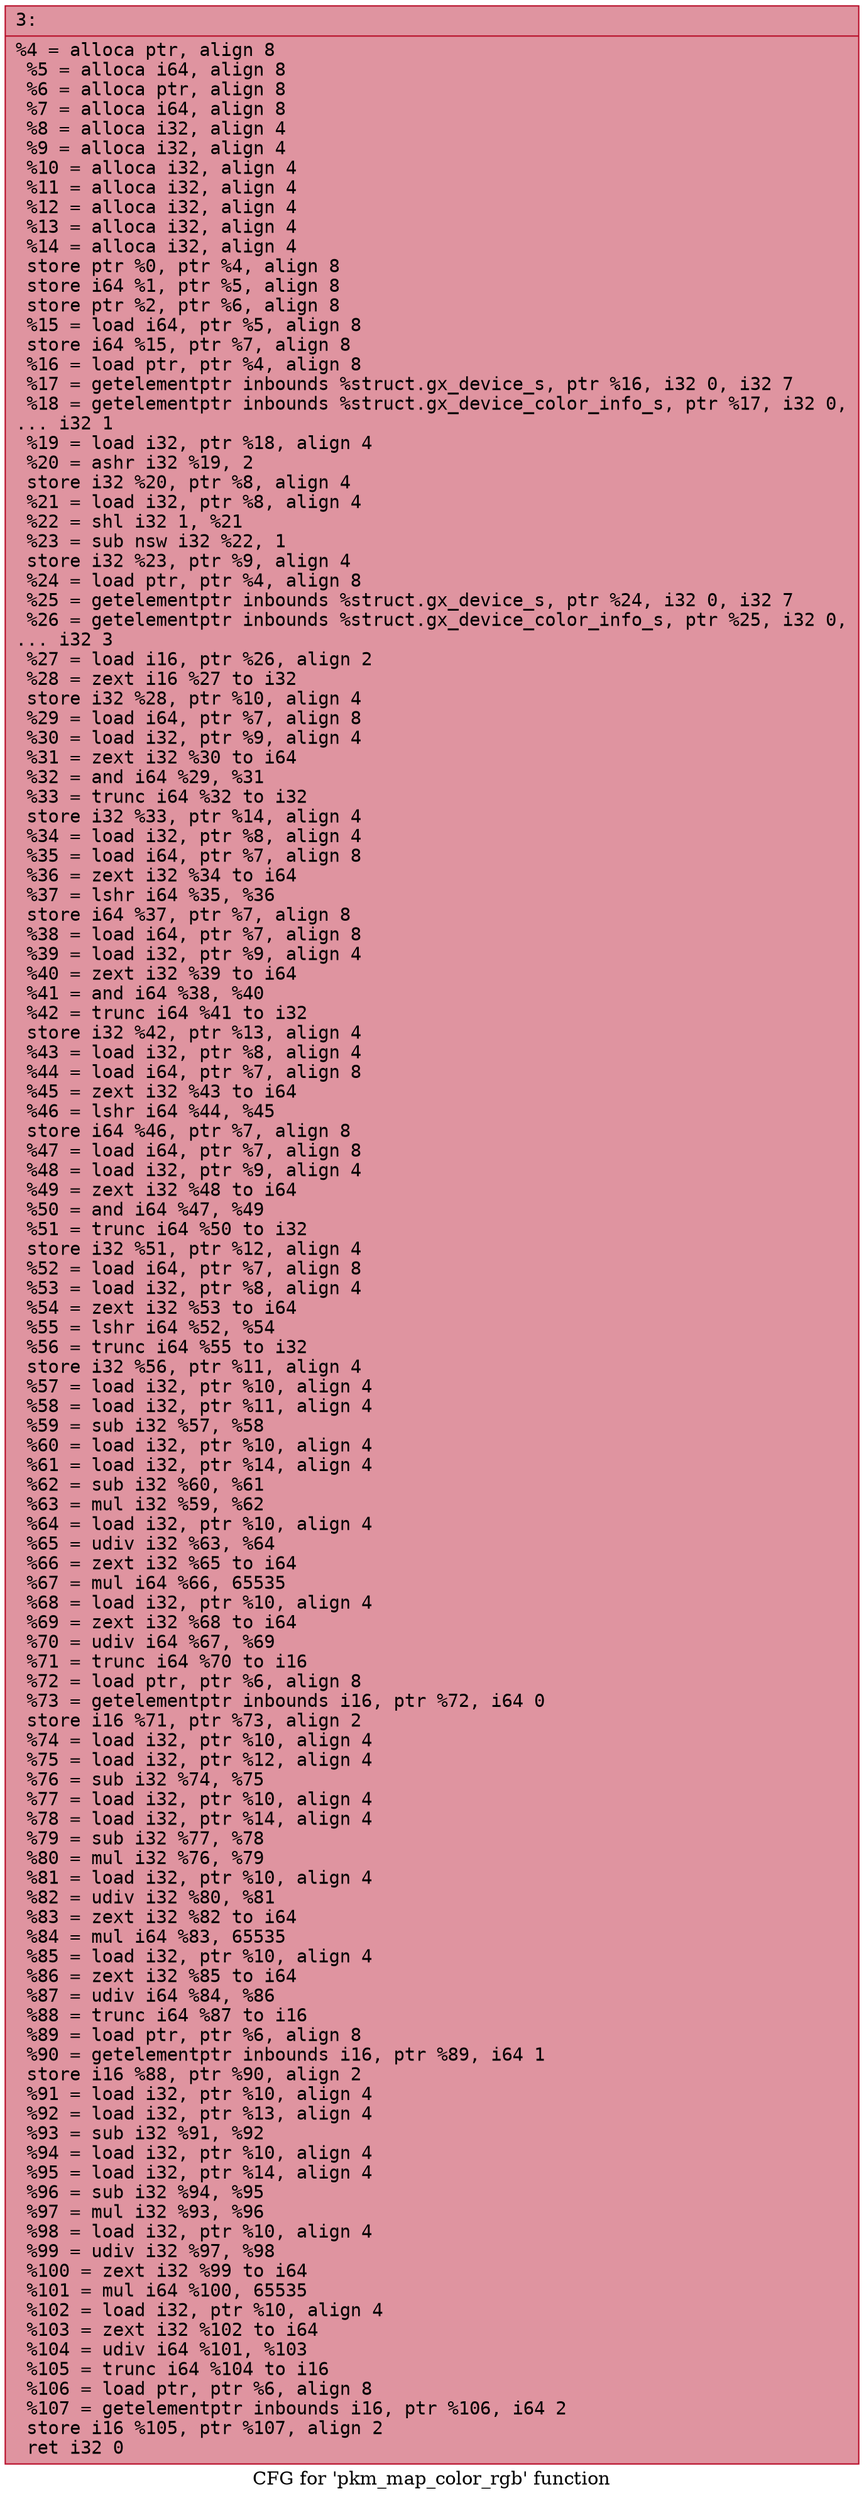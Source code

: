 digraph "CFG for 'pkm_map_color_rgb' function" {
	label="CFG for 'pkm_map_color_rgb' function";

	Node0x6000034c81e0 [shape=record,color="#b70d28ff", style=filled, fillcolor="#b70d2870" fontname="Courier",label="{3:\l|  %4 = alloca ptr, align 8\l  %5 = alloca i64, align 8\l  %6 = alloca ptr, align 8\l  %7 = alloca i64, align 8\l  %8 = alloca i32, align 4\l  %9 = alloca i32, align 4\l  %10 = alloca i32, align 4\l  %11 = alloca i32, align 4\l  %12 = alloca i32, align 4\l  %13 = alloca i32, align 4\l  %14 = alloca i32, align 4\l  store ptr %0, ptr %4, align 8\l  store i64 %1, ptr %5, align 8\l  store ptr %2, ptr %6, align 8\l  %15 = load i64, ptr %5, align 8\l  store i64 %15, ptr %7, align 8\l  %16 = load ptr, ptr %4, align 8\l  %17 = getelementptr inbounds %struct.gx_device_s, ptr %16, i32 0, i32 7\l  %18 = getelementptr inbounds %struct.gx_device_color_info_s, ptr %17, i32 0,\l... i32 1\l  %19 = load i32, ptr %18, align 4\l  %20 = ashr i32 %19, 2\l  store i32 %20, ptr %8, align 4\l  %21 = load i32, ptr %8, align 4\l  %22 = shl i32 1, %21\l  %23 = sub nsw i32 %22, 1\l  store i32 %23, ptr %9, align 4\l  %24 = load ptr, ptr %4, align 8\l  %25 = getelementptr inbounds %struct.gx_device_s, ptr %24, i32 0, i32 7\l  %26 = getelementptr inbounds %struct.gx_device_color_info_s, ptr %25, i32 0,\l... i32 3\l  %27 = load i16, ptr %26, align 2\l  %28 = zext i16 %27 to i32\l  store i32 %28, ptr %10, align 4\l  %29 = load i64, ptr %7, align 8\l  %30 = load i32, ptr %9, align 4\l  %31 = zext i32 %30 to i64\l  %32 = and i64 %29, %31\l  %33 = trunc i64 %32 to i32\l  store i32 %33, ptr %14, align 4\l  %34 = load i32, ptr %8, align 4\l  %35 = load i64, ptr %7, align 8\l  %36 = zext i32 %34 to i64\l  %37 = lshr i64 %35, %36\l  store i64 %37, ptr %7, align 8\l  %38 = load i64, ptr %7, align 8\l  %39 = load i32, ptr %9, align 4\l  %40 = zext i32 %39 to i64\l  %41 = and i64 %38, %40\l  %42 = trunc i64 %41 to i32\l  store i32 %42, ptr %13, align 4\l  %43 = load i32, ptr %8, align 4\l  %44 = load i64, ptr %7, align 8\l  %45 = zext i32 %43 to i64\l  %46 = lshr i64 %44, %45\l  store i64 %46, ptr %7, align 8\l  %47 = load i64, ptr %7, align 8\l  %48 = load i32, ptr %9, align 4\l  %49 = zext i32 %48 to i64\l  %50 = and i64 %47, %49\l  %51 = trunc i64 %50 to i32\l  store i32 %51, ptr %12, align 4\l  %52 = load i64, ptr %7, align 8\l  %53 = load i32, ptr %8, align 4\l  %54 = zext i32 %53 to i64\l  %55 = lshr i64 %52, %54\l  %56 = trunc i64 %55 to i32\l  store i32 %56, ptr %11, align 4\l  %57 = load i32, ptr %10, align 4\l  %58 = load i32, ptr %11, align 4\l  %59 = sub i32 %57, %58\l  %60 = load i32, ptr %10, align 4\l  %61 = load i32, ptr %14, align 4\l  %62 = sub i32 %60, %61\l  %63 = mul i32 %59, %62\l  %64 = load i32, ptr %10, align 4\l  %65 = udiv i32 %63, %64\l  %66 = zext i32 %65 to i64\l  %67 = mul i64 %66, 65535\l  %68 = load i32, ptr %10, align 4\l  %69 = zext i32 %68 to i64\l  %70 = udiv i64 %67, %69\l  %71 = trunc i64 %70 to i16\l  %72 = load ptr, ptr %6, align 8\l  %73 = getelementptr inbounds i16, ptr %72, i64 0\l  store i16 %71, ptr %73, align 2\l  %74 = load i32, ptr %10, align 4\l  %75 = load i32, ptr %12, align 4\l  %76 = sub i32 %74, %75\l  %77 = load i32, ptr %10, align 4\l  %78 = load i32, ptr %14, align 4\l  %79 = sub i32 %77, %78\l  %80 = mul i32 %76, %79\l  %81 = load i32, ptr %10, align 4\l  %82 = udiv i32 %80, %81\l  %83 = zext i32 %82 to i64\l  %84 = mul i64 %83, 65535\l  %85 = load i32, ptr %10, align 4\l  %86 = zext i32 %85 to i64\l  %87 = udiv i64 %84, %86\l  %88 = trunc i64 %87 to i16\l  %89 = load ptr, ptr %6, align 8\l  %90 = getelementptr inbounds i16, ptr %89, i64 1\l  store i16 %88, ptr %90, align 2\l  %91 = load i32, ptr %10, align 4\l  %92 = load i32, ptr %13, align 4\l  %93 = sub i32 %91, %92\l  %94 = load i32, ptr %10, align 4\l  %95 = load i32, ptr %14, align 4\l  %96 = sub i32 %94, %95\l  %97 = mul i32 %93, %96\l  %98 = load i32, ptr %10, align 4\l  %99 = udiv i32 %97, %98\l  %100 = zext i32 %99 to i64\l  %101 = mul i64 %100, 65535\l  %102 = load i32, ptr %10, align 4\l  %103 = zext i32 %102 to i64\l  %104 = udiv i64 %101, %103\l  %105 = trunc i64 %104 to i16\l  %106 = load ptr, ptr %6, align 8\l  %107 = getelementptr inbounds i16, ptr %106, i64 2\l  store i16 %105, ptr %107, align 2\l  ret i32 0\l}"];
}
